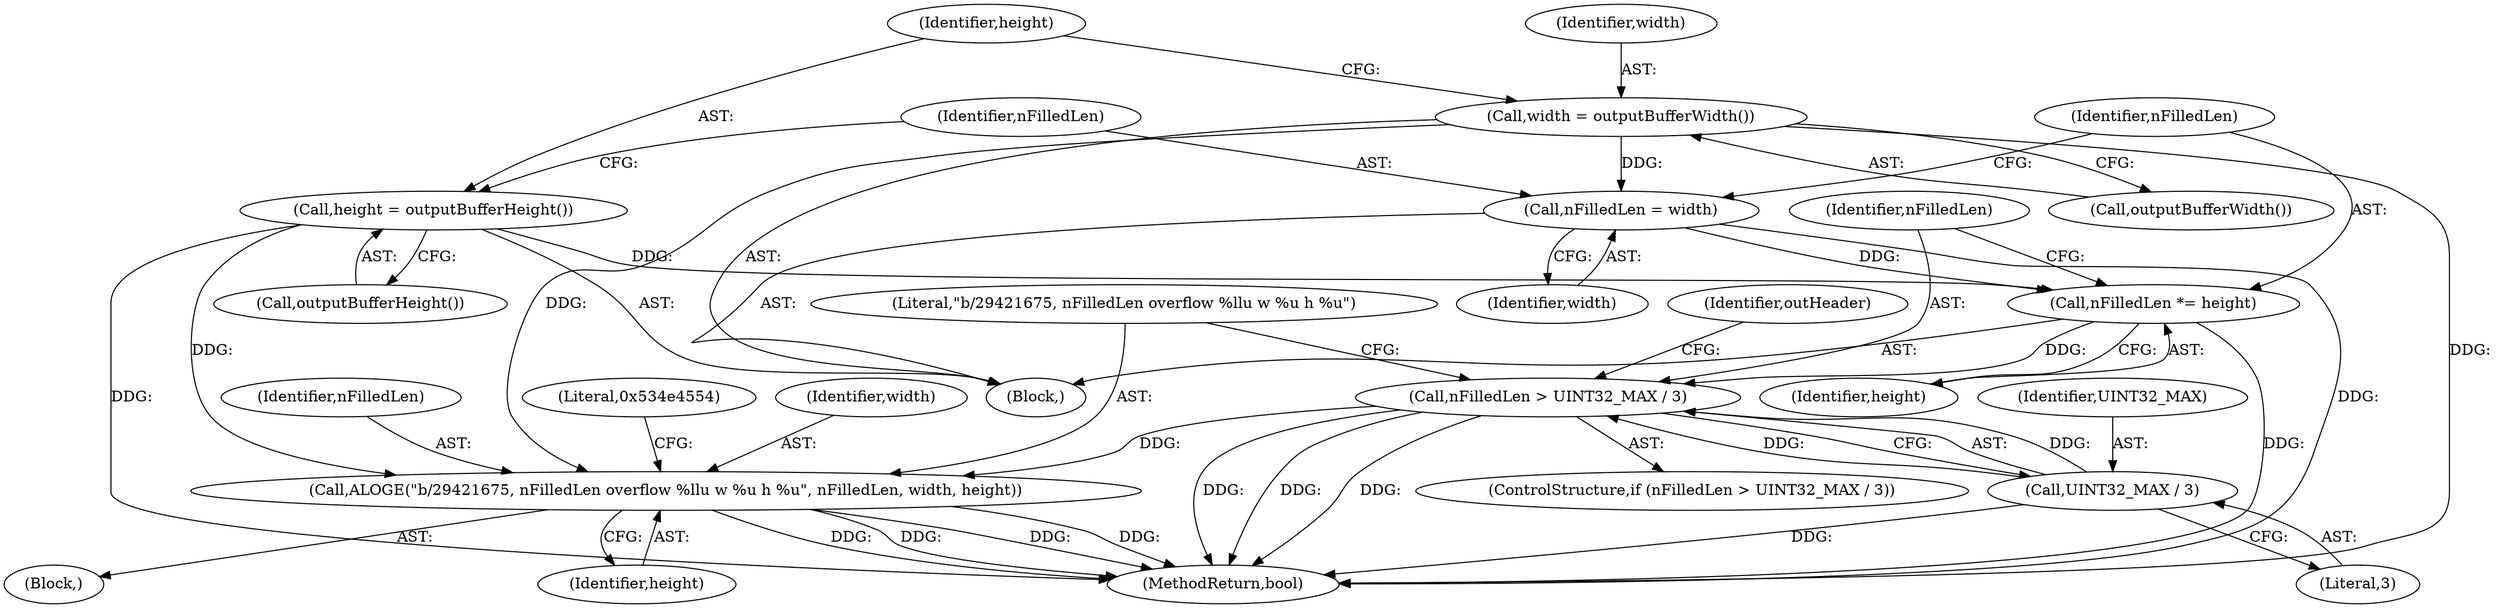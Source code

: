 digraph "1_Android_9f9ba255a0c59544f3555c9c45512c3a2fac5fad@del" {
"1000125" [label="(Call,ALOGE(\"b/29421675, nFilledLen overflow %llu w %u h %u\", nFilledLen, width, height))"];
"1000119" [label="(Call,nFilledLen > UINT32_MAX / 3)"];
"1000115" [label="(Call,nFilledLen *= height)"];
"1000108" [label="(Call,height = outputBufferHeight())"];
"1000112" [label="(Call,nFilledLen = width)"];
"1000104" [label="(Call,width = outputBufferWidth())"];
"1000121" [label="(Call,UINT32_MAX / 3)"];
"1000105" [label="(Identifier,width)"];
"1000127" [label="(Identifier,nFilledLen)"];
"1000126" [label="(Literal,\"b/29421675, nFilledLen overflow %llu w %u h %u\")"];
"1000154" [label="(MethodReturn,bool)"];
"1000104" [label="(Call,width = outputBufferWidth())"];
"1000113" [label="(Identifier,nFilledLen)"];
"1000139" [label="(Identifier,outHeader)"];
"1000124" [label="(Block,)"];
"1000129" [label="(Identifier,height)"];
"1000125" [label="(Call,ALOGE(\"b/29421675, nFilledLen overflow %llu w %u h %u\", nFilledLen, width, height))"];
"1000110" [label="(Call,outputBufferHeight())"];
"1000116" [label="(Identifier,nFilledLen)"];
"1000115" [label="(Call,nFilledLen *= height)"];
"1000117" [label="(Identifier,height)"];
"1000106" [label="(Call,outputBufferWidth())"];
"1000119" [label="(Call,nFilledLen > UINT32_MAX / 3)"];
"1000108" [label="(Call,height = outputBufferHeight())"];
"1000122" [label="(Identifier,UINT32_MAX)"];
"1000121" [label="(Call,UINT32_MAX / 3)"];
"1000131" [label="(Literal,0x534e4554)"];
"1000120" [label="(Identifier,nFilledLen)"];
"1000102" [label="(Block,)"];
"1000118" [label="(ControlStructure,if (nFilledLen > UINT32_MAX / 3))"];
"1000114" [label="(Identifier,width)"];
"1000123" [label="(Literal,3)"];
"1000128" [label="(Identifier,width)"];
"1000109" [label="(Identifier,height)"];
"1000112" [label="(Call,nFilledLen = width)"];
"1000125" -> "1000124"  [label="AST: "];
"1000125" -> "1000129"  [label="CFG: "];
"1000126" -> "1000125"  [label="AST: "];
"1000127" -> "1000125"  [label="AST: "];
"1000128" -> "1000125"  [label="AST: "];
"1000129" -> "1000125"  [label="AST: "];
"1000131" -> "1000125"  [label="CFG: "];
"1000125" -> "1000154"  [label="DDG: "];
"1000125" -> "1000154"  [label="DDG: "];
"1000125" -> "1000154"  [label="DDG: "];
"1000125" -> "1000154"  [label="DDG: "];
"1000119" -> "1000125"  [label="DDG: "];
"1000104" -> "1000125"  [label="DDG: "];
"1000108" -> "1000125"  [label="DDG: "];
"1000119" -> "1000118"  [label="AST: "];
"1000119" -> "1000121"  [label="CFG: "];
"1000120" -> "1000119"  [label="AST: "];
"1000121" -> "1000119"  [label="AST: "];
"1000126" -> "1000119"  [label="CFG: "];
"1000139" -> "1000119"  [label="CFG: "];
"1000119" -> "1000154"  [label="DDG: "];
"1000119" -> "1000154"  [label="DDG: "];
"1000119" -> "1000154"  [label="DDG: "];
"1000115" -> "1000119"  [label="DDG: "];
"1000121" -> "1000119"  [label="DDG: "];
"1000121" -> "1000119"  [label="DDG: "];
"1000115" -> "1000102"  [label="AST: "];
"1000115" -> "1000117"  [label="CFG: "];
"1000116" -> "1000115"  [label="AST: "];
"1000117" -> "1000115"  [label="AST: "];
"1000120" -> "1000115"  [label="CFG: "];
"1000115" -> "1000154"  [label="DDG: "];
"1000108" -> "1000115"  [label="DDG: "];
"1000112" -> "1000115"  [label="DDG: "];
"1000108" -> "1000102"  [label="AST: "];
"1000108" -> "1000110"  [label="CFG: "];
"1000109" -> "1000108"  [label="AST: "];
"1000110" -> "1000108"  [label="AST: "];
"1000113" -> "1000108"  [label="CFG: "];
"1000108" -> "1000154"  [label="DDG: "];
"1000112" -> "1000102"  [label="AST: "];
"1000112" -> "1000114"  [label="CFG: "];
"1000113" -> "1000112"  [label="AST: "];
"1000114" -> "1000112"  [label="AST: "];
"1000116" -> "1000112"  [label="CFG: "];
"1000112" -> "1000154"  [label="DDG: "];
"1000104" -> "1000112"  [label="DDG: "];
"1000104" -> "1000102"  [label="AST: "];
"1000104" -> "1000106"  [label="CFG: "];
"1000105" -> "1000104"  [label="AST: "];
"1000106" -> "1000104"  [label="AST: "];
"1000109" -> "1000104"  [label="CFG: "];
"1000104" -> "1000154"  [label="DDG: "];
"1000121" -> "1000123"  [label="CFG: "];
"1000122" -> "1000121"  [label="AST: "];
"1000123" -> "1000121"  [label="AST: "];
"1000121" -> "1000154"  [label="DDG: "];
}
